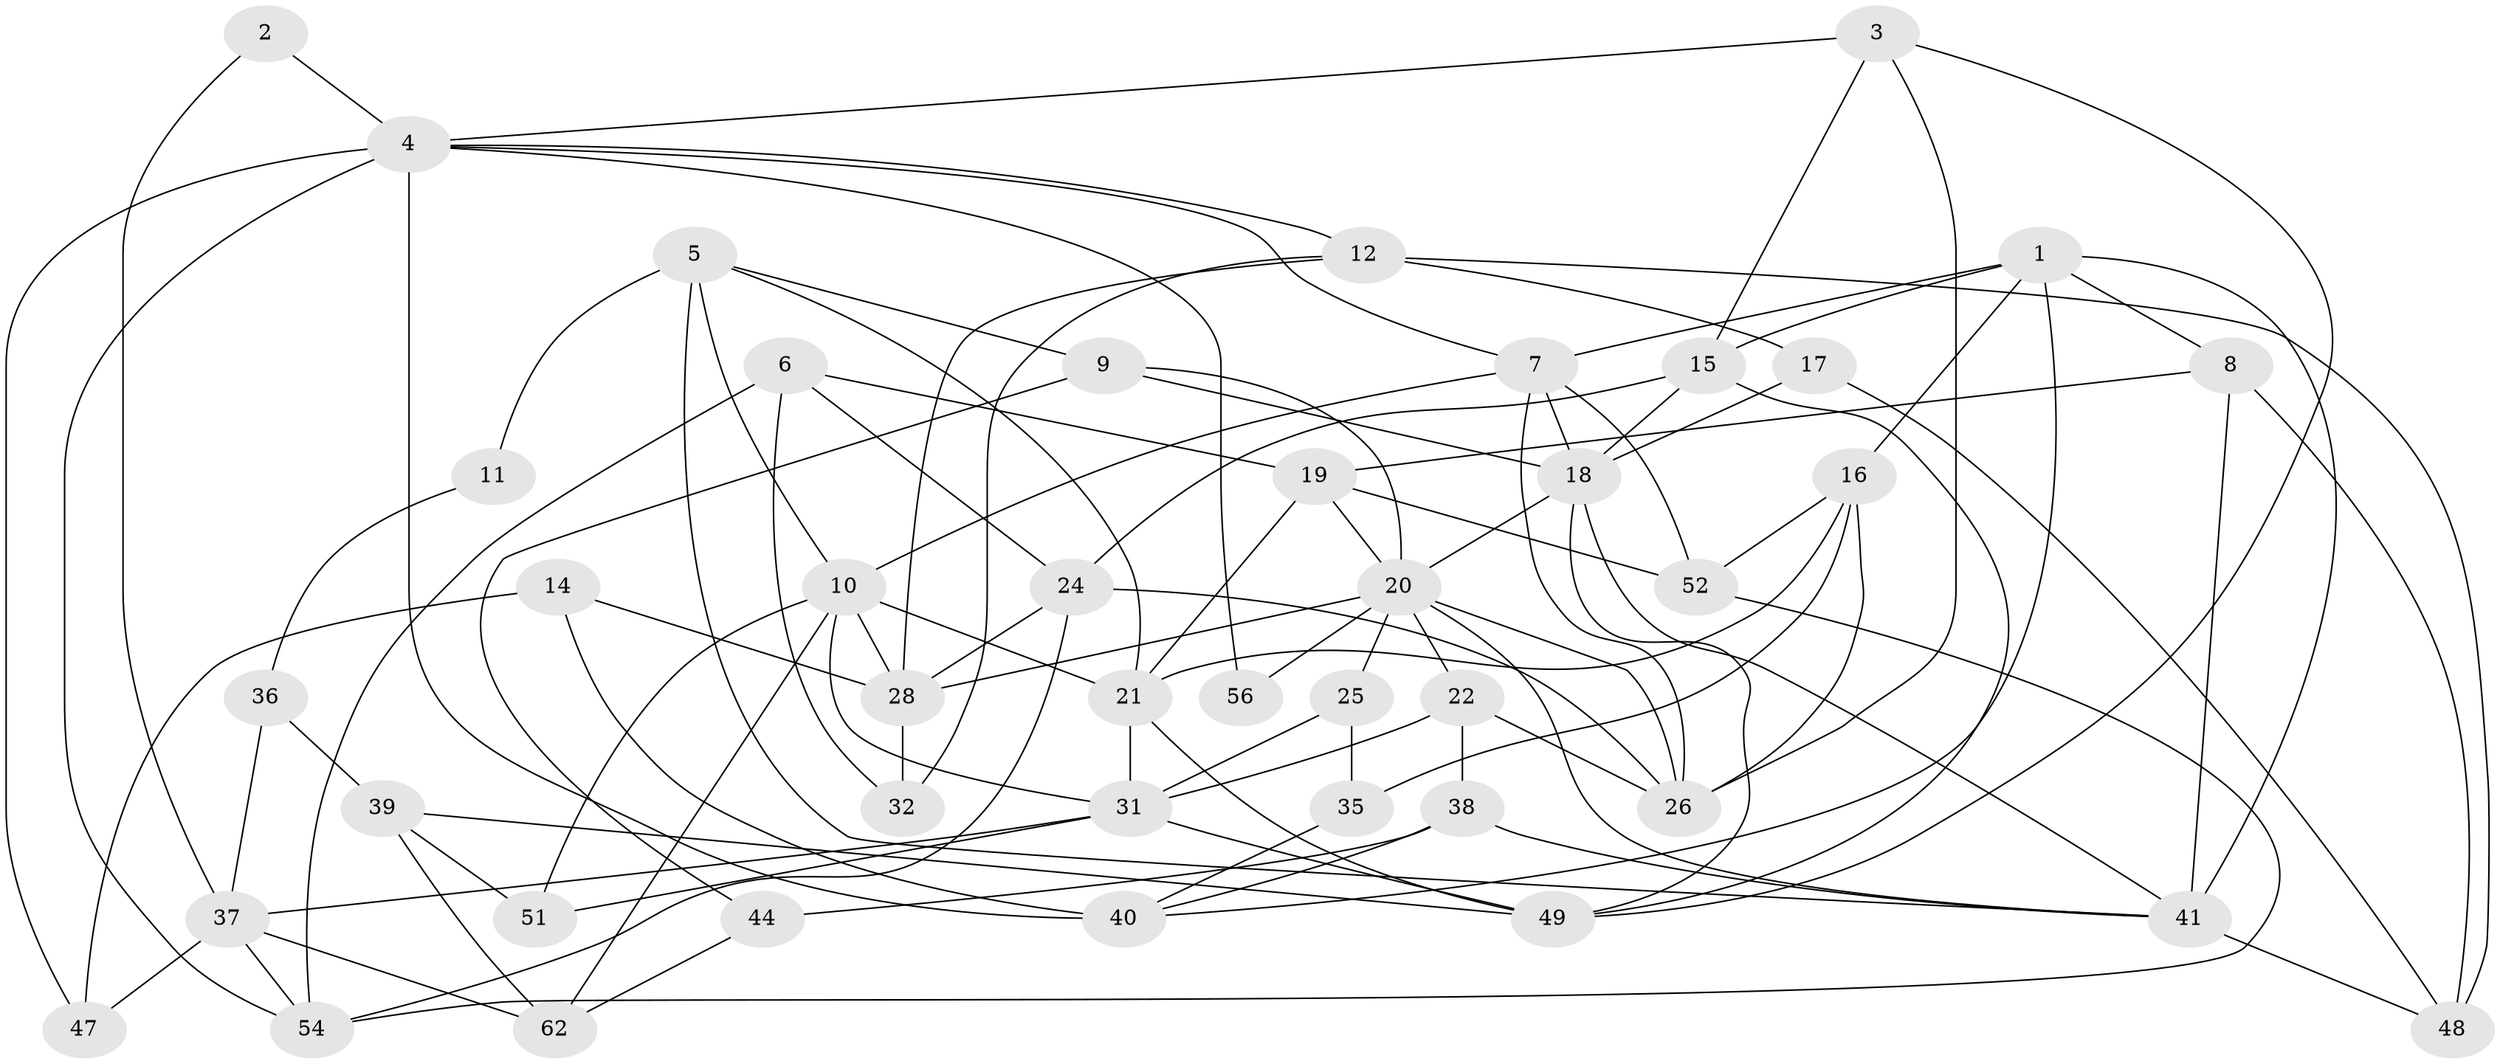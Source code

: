 // Generated by graph-tools (version 1.1) at 2025/52/02/27/25 19:52:03]
// undirected, 43 vertices, 100 edges
graph export_dot {
graph [start="1"]
  node [color=gray90,style=filled];
  1 [super="+13"];
  2;
  3;
  4 [super="+23"];
  5 [super="+27"];
  6;
  7 [super="+55"];
  8;
  9;
  10 [super="+34"];
  11;
  12 [super="+53"];
  14;
  15 [super="+45"];
  16 [super="+30"];
  17;
  18 [super="+33"];
  19;
  20 [super="+50"];
  21;
  22;
  24 [super="+43"];
  25;
  26;
  28 [super="+29"];
  31 [super="+59"];
  32;
  35;
  36;
  37 [super="+46"];
  38 [super="+61"];
  39 [super="+60"];
  40;
  41 [super="+42"];
  44;
  47;
  48;
  49 [super="+58"];
  51;
  52 [super="+57"];
  54;
  56;
  62;
  1 -- 16 [weight=2];
  1 -- 7;
  1 -- 41;
  1 -- 8;
  1 -- 40;
  1 -- 15;
  2 -- 37;
  2 -- 4;
  3 -- 26;
  3 -- 4;
  3 -- 49;
  3 -- 15;
  4 -- 40 [weight=2];
  4 -- 54;
  4 -- 56;
  4 -- 47;
  4 -- 12;
  4 -- 7;
  5 -- 21;
  5 -- 9;
  5 -- 41;
  5 -- 10;
  5 -- 11;
  6 -- 19;
  6 -- 24;
  6 -- 32;
  6 -- 54;
  7 -- 10;
  7 -- 18;
  7 -- 52;
  7 -- 26;
  8 -- 19;
  8 -- 48;
  8 -- 41;
  9 -- 20;
  9 -- 18;
  9 -- 44;
  10 -- 62;
  10 -- 51;
  10 -- 21;
  10 -- 28;
  10 -- 31;
  11 -- 36;
  12 -- 48;
  12 -- 17;
  12 -- 32;
  12 -- 28;
  14 -- 40;
  14 -- 47;
  14 -- 28;
  15 -- 49;
  15 -- 24;
  15 -- 18;
  16 -- 35;
  16 -- 26;
  16 -- 21;
  16 -- 52;
  17 -- 18;
  17 -- 48;
  18 -- 20;
  18 -- 49;
  18 -- 41;
  19 -- 21;
  19 -- 20;
  19 -- 52;
  20 -- 28;
  20 -- 25;
  20 -- 26;
  20 -- 56;
  20 -- 41;
  20 -- 22;
  21 -- 31 [weight=2];
  21 -- 49;
  22 -- 26;
  22 -- 38;
  22 -- 31;
  24 -- 28;
  24 -- 26;
  24 -- 54;
  25 -- 35;
  25 -- 31;
  28 -- 32;
  31 -- 49;
  31 -- 51;
  31 -- 37 [weight=2];
  35 -- 40;
  36 -- 37;
  36 -- 39;
  37 -- 54;
  37 -- 47;
  37 -- 62;
  38 -- 40;
  38 -- 44;
  38 -- 41;
  39 -- 51;
  39 -- 62;
  39 -- 49;
  41 -- 48;
  44 -- 62;
  52 -- 54;
}
